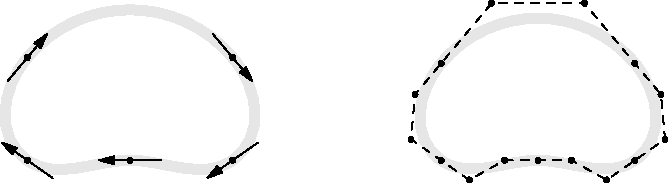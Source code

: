 size(130,0);
pair[] z={(0,0), (0,1), (2,1), (2,0), (1,0)};

path p=z[0]..z[1]..z[2]..z[3]..z[4]..cycle;

dot(z);
draw(p,lightgrey+linewidth(5));
dot(z);

picture output;
save();
for(int i=0; i<length(p); ++i) {
  pair z=point(p,i), dir=dir(p,i);
  draw((z-0.3dir)--(z+0.3dir), Arrow);
}
add(output, currentpicture.fit(), (-0.5inch, 0), W);
restore();

save();
guide g;
for(int i=0; i<length(p); ++i) {
  dot(precontrol(p,i));
  dot(postcontrol(p,i));
  g=g--precontrol(p,i)--point(p,i)--postcontrol(p,i);
}
draw(g--cycle,dashed);
add(output, currentpicture.fit(), (+0.5inch, 0), E);
restore();

shipout(output);

